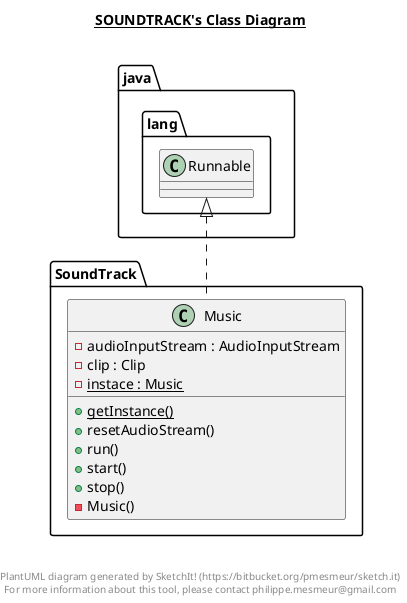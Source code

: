 @startuml

title __SOUNDTRACK's Class Diagram__\n

  namespace SoundTrack {
    class SoundTrack.Music {
        - audioInputStream : AudioInputStream
        - clip : Clip
        {static} - instace : Music
        {static} + getInstance()
        + resetAudioStream()
        + run()
        + start()
        + stop()
        - Music()
    }
  }
  

  SoundTrack.Music .up.|> java.lang.Runnable


right footer


PlantUML diagram generated by SketchIt! (https://bitbucket.org/pmesmeur/sketch.it)
For more information about this tool, please contact philippe.mesmeur@gmail.com
endfooter

@enduml
